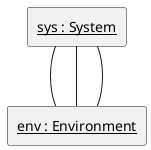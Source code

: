 

@startuml
	rectangle "<u>env : Environment</u>" as LevelCrossingCS_Main_env
	rectangle "<u>sys : System</u>" as LevelCrossingCS_Main_sys
	LevelCrossingCS_Main_sys -- LevelCrossingCS_Main_env
	LevelCrossingCS_Main_sys -- LevelCrossingCS_Main_env
	LevelCrossingCS_Main_sys -- LevelCrossingCS_Main_env
@enduml
